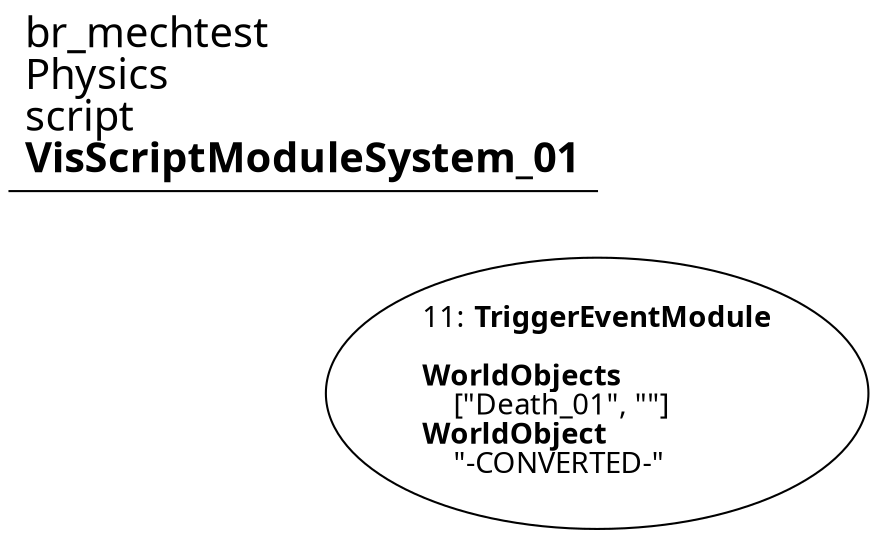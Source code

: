 digraph {
    layout = fdp;
    overlap = prism;
    sep = "+16";
    splines = spline;

    node [ shape = box ];

    graph [ fontname = "Segoe UI" ];
    node [ fontname = "Segoe UI" ];
    edge [ fontname = "Segoe UI" ];

    11 [ label = <11: <b>TriggerEventModule</b><br/><br/><b>WorldObjects</b><br align="left"/>    [&quot;Death_01&quot;, &quot;&quot;]<br align="left"/><b>WorldObject</b><br align="left"/>    &quot;-CONVERTED-&quot;<br align="left"/>> ];
    11 [ shape = oval ]
    11 [ pos = "0.34500003,-0.2!" ];

    title [ pos = "0.344,-0.19900002!" ];
    title [ shape = underline ];
    title [ label = <<font point-size="20">br_mechtest<br align="left"/>Physics<br align="left"/>script<br align="left"/><b>VisScriptModuleSystem_01</b><br align="left"/></font>> ];
}
